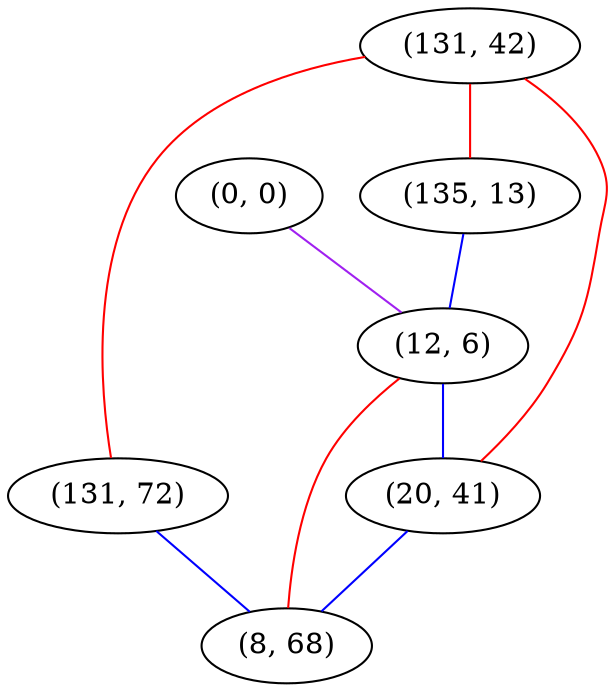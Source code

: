 graph "" {
"(0, 0)";
"(131, 42)";
"(135, 13)";
"(12, 6)";
"(131, 72)";
"(20, 41)";
"(8, 68)";
"(0, 0)" -- "(12, 6)"  [color=purple, key=0, weight=4];
"(131, 42)" -- "(131, 72)"  [color=red, key=0, weight=1];
"(131, 42)" -- "(135, 13)"  [color=red, key=0, weight=1];
"(131, 42)" -- "(20, 41)"  [color=red, key=0, weight=1];
"(135, 13)" -- "(12, 6)"  [color=blue, key=0, weight=3];
"(12, 6)" -- "(20, 41)"  [color=blue, key=0, weight=3];
"(12, 6)" -- "(8, 68)"  [color=red, key=0, weight=1];
"(131, 72)" -- "(8, 68)"  [color=blue, key=0, weight=3];
"(20, 41)" -- "(8, 68)"  [color=blue, key=0, weight=3];
}
